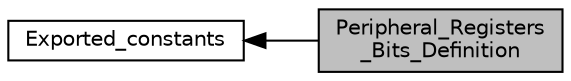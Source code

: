 digraph "Peripheral_Registers_Bits_Definition"
{
  edge [fontname="Helvetica",fontsize="10",labelfontname="Helvetica",labelfontsize="10"];
  node [fontname="Helvetica",fontsize="10",shape=record];
  rankdir=LR;
  Node1 [label="Exported_constants",height=0.2,width=0.4,color="black", fillcolor="white", style="filled",URL="$group___exported__constants.html"];
  Node0 [label="Peripheral_Registers\l_Bits_Definition",height=0.2,width=0.4,color="black", fillcolor="grey75", style="filled", fontcolor="black"];
  Node1->Node0 [shape=plaintext, dir="back", style="solid"];
}

